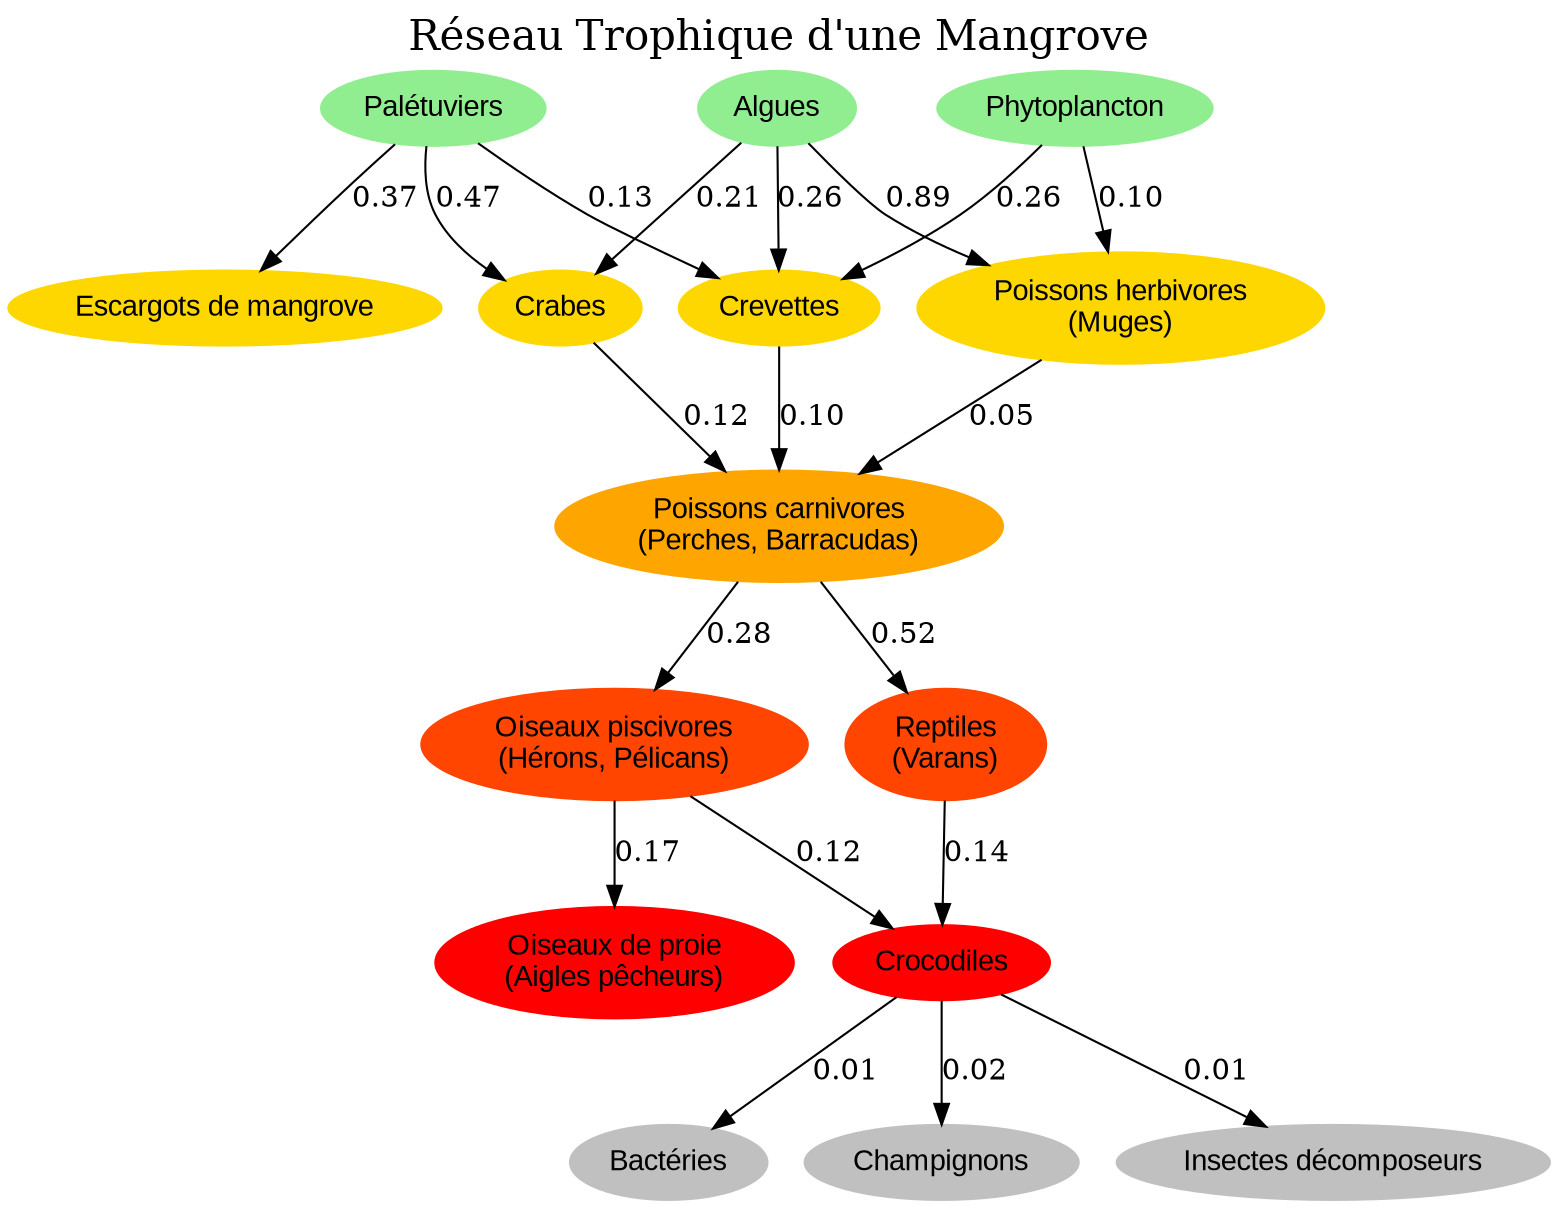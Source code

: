 digraph Mangrove {
    label="Réseau Trophique d'une Mangrove";
    labelloc="top";
    fontsize=20;

    // Couleurs des groupes
    node [style=filled, fontname="Arial"];
    "Palétuviers" [color=lightgreen];
    "Algues" [color=lightgreen];
    "Phytoplancton" [color=lightgreen];
    "Escargots de mangrove" [color=gold];
    "Crabes" [color=gold];
    "Crevettes" [color=gold];
    "Poissons herbivores\n(Muges)" [color=gold];
    "Poissons carnivores\n(Perches, Barracudas)" [color=orange];
    "Oiseaux piscivores\n(Hérons, Pélicans)" [color=orangered];
    "Reptiles\n(Varans)" [color=orangered];
    "Oiseaux de proie\n(Aigles pêcheurs)" [color=red];
    "Crocodiles" [color=red];
    "Bactéries" [color=gray];
    "Champignons" [color=gray];
    "Insectes décomposeurs" [color=gray];

    // Relations avec pondération en décimal
    "Palétuviers" -> "Escargots de mangrove" [label="0.37"];
    "Palétuviers" -> "Crabes" [label="0.47"];
    "Palétuviers" -> "Crevettes" [label="0.13"];
    "Algues" -> "Crabes" [label="0.21"];
    "Algues" -> "Crevettes" [label="0.26"];
    "Algues" -> "Poissons herbivores\n(Muges)" [label="0.89"];
    "Phytoplancton" -> "Poissons herbivores\n(Muges)" [label="0.10"];
    "Phytoplancton" -> "Crevettes" [label="0.26"];
    "Crabes" -> "Poissons carnivores\n(Perches, Barracudas)" [label="0.12"];
    "Crevettes" -> "Poissons carnivores\n(Perches, Barracudas)" [label="0.10"];
    "Poissons herbivores\n(Muges)" -> "Poissons carnivores\n(Perches, Barracudas)" [label="0.05"];
    "Poissons carnivores\n(Perches, Barracudas)" -> "Oiseaux piscivores\n(Hérons, Pélicans)" [label="0.28"];
    "Poissons carnivores\n(Perches, Barracudas)" -> "Reptiles\n(Varans)" [label="0.52"];
    "Oiseaux piscivores\n(Hérons, Pélicans)" -> "Oiseaux de proie\n(Aigles pêcheurs)" [label="0.17"];
    "Oiseaux piscivores\n(Hérons, Pélicans)" -> "Crocodiles" [label="0.12"];
    "Reptiles\n(Varans)" -> "Crocodiles" [label="0.14"];

    "Crocodiles" -> "Bactéries" [label="0.01"];
    "Crocodiles" -> "Champignons" [label="0.02"];
    "Crocodiles" -> "Insectes décomposeurs" [label="0.01"];
}